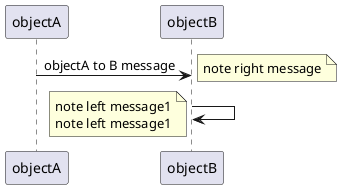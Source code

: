@startuml
objectA -> objectB : objectA to B message
note right : note right message
objectB -> objectB
/'コメント'/
note left
 note left message1
 note left message1
end note
@enduml
